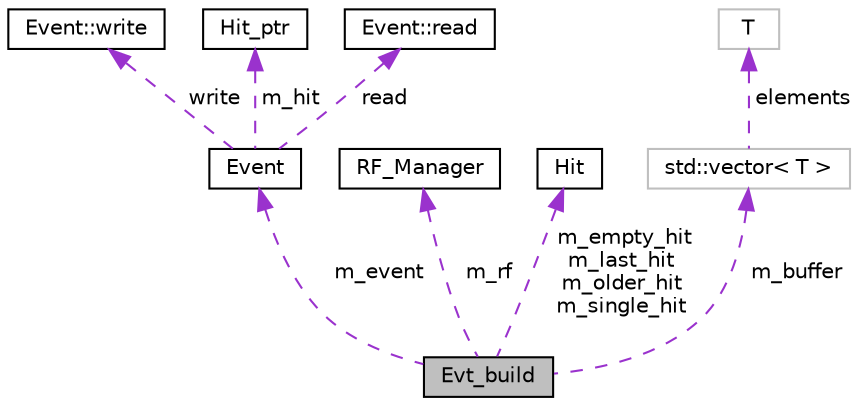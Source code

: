 digraph "Evt_build"
{
 // LATEX_PDF_SIZE
  edge [fontname="Helvetica",fontsize="10",labelfontname="Helvetica",labelfontsize="10"];
  node [fontname="Helvetica",fontsize="10",shape=record];
  Node1 [label="Evt_build",height=0.2,width=0.4,color="black", fillcolor="grey75", style="filled", fontcolor="black",tooltip=" "];
  Node2 -> Node1 [dir="back",color="darkorchid3",fontsize="10",style="dashed",label=" m_event" ,fontname="Helvetica"];
  Node2 [label="Event",height=0.2,width=0.4,color="black", fillcolor="white", style="filled",URL="$class_event.html",tooltip=" "];
  Node3 -> Node2 [dir="back",color="darkorchid3",fontsize="10",style="dashed",label=" write" ,fontname="Helvetica"];
  Node3 [label="Event::write",height=0.2,width=0.4,color="black", fillcolor="white", style="filled",URL="$class_event.html#struct_event_1_1write",tooltip=" "];
  Node4 -> Node2 [dir="back",color="darkorchid3",fontsize="10",style="dashed",label=" m_hit" ,fontname="Helvetica"];
  Node4 [label="Hit_ptr",height=0.2,width=0.4,color="black", fillcolor="white", style="filled",URL="$class_hit__ptr.html",tooltip=" "];
  Node5 -> Node2 [dir="back",color="darkorchid3",fontsize="10",style="dashed",label=" read" ,fontname="Helvetica"];
  Node5 [label="Event::read",height=0.2,width=0.4,color="black", fillcolor="white", style="filled",URL="$class_event.html#struct_event_1_1read",tooltip=" "];
  Node6 -> Node1 [dir="back",color="darkorchid3",fontsize="10",style="dashed",label=" m_rf" ,fontname="Helvetica"];
  Node6 [label="RF_Manager",height=0.2,width=0.4,color="black", fillcolor="white", style="filled",URL="$class_r_f___manager.html",tooltip=" "];
  Node7 -> Node1 [dir="back",color="darkorchid3",fontsize="10",style="dashed",label=" m_empty_hit\nm_last_hit\nm_older_hit\nm_single_hit" ,fontname="Helvetica"];
  Node7 [label="Hit",height=0.2,width=0.4,color="black", fillcolor="white", style="filled",URL="$class_hit.html",tooltip=" "];
  Node8 -> Node1 [dir="back",color="darkorchid3",fontsize="10",style="dashed",label=" m_buffer" ,fontname="Helvetica"];
  Node8 [label="std::vector\< T \>",height=0.2,width=0.4,color="grey75", fillcolor="white", style="filled",tooltip=" "];
  Node9 -> Node8 [dir="back",color="darkorchid3",fontsize="10",style="dashed",label=" elements" ,fontname="Helvetica"];
  Node9 [label="T",height=0.2,width=0.4,color="grey75", fillcolor="white", style="filled",tooltip=" "];
}
